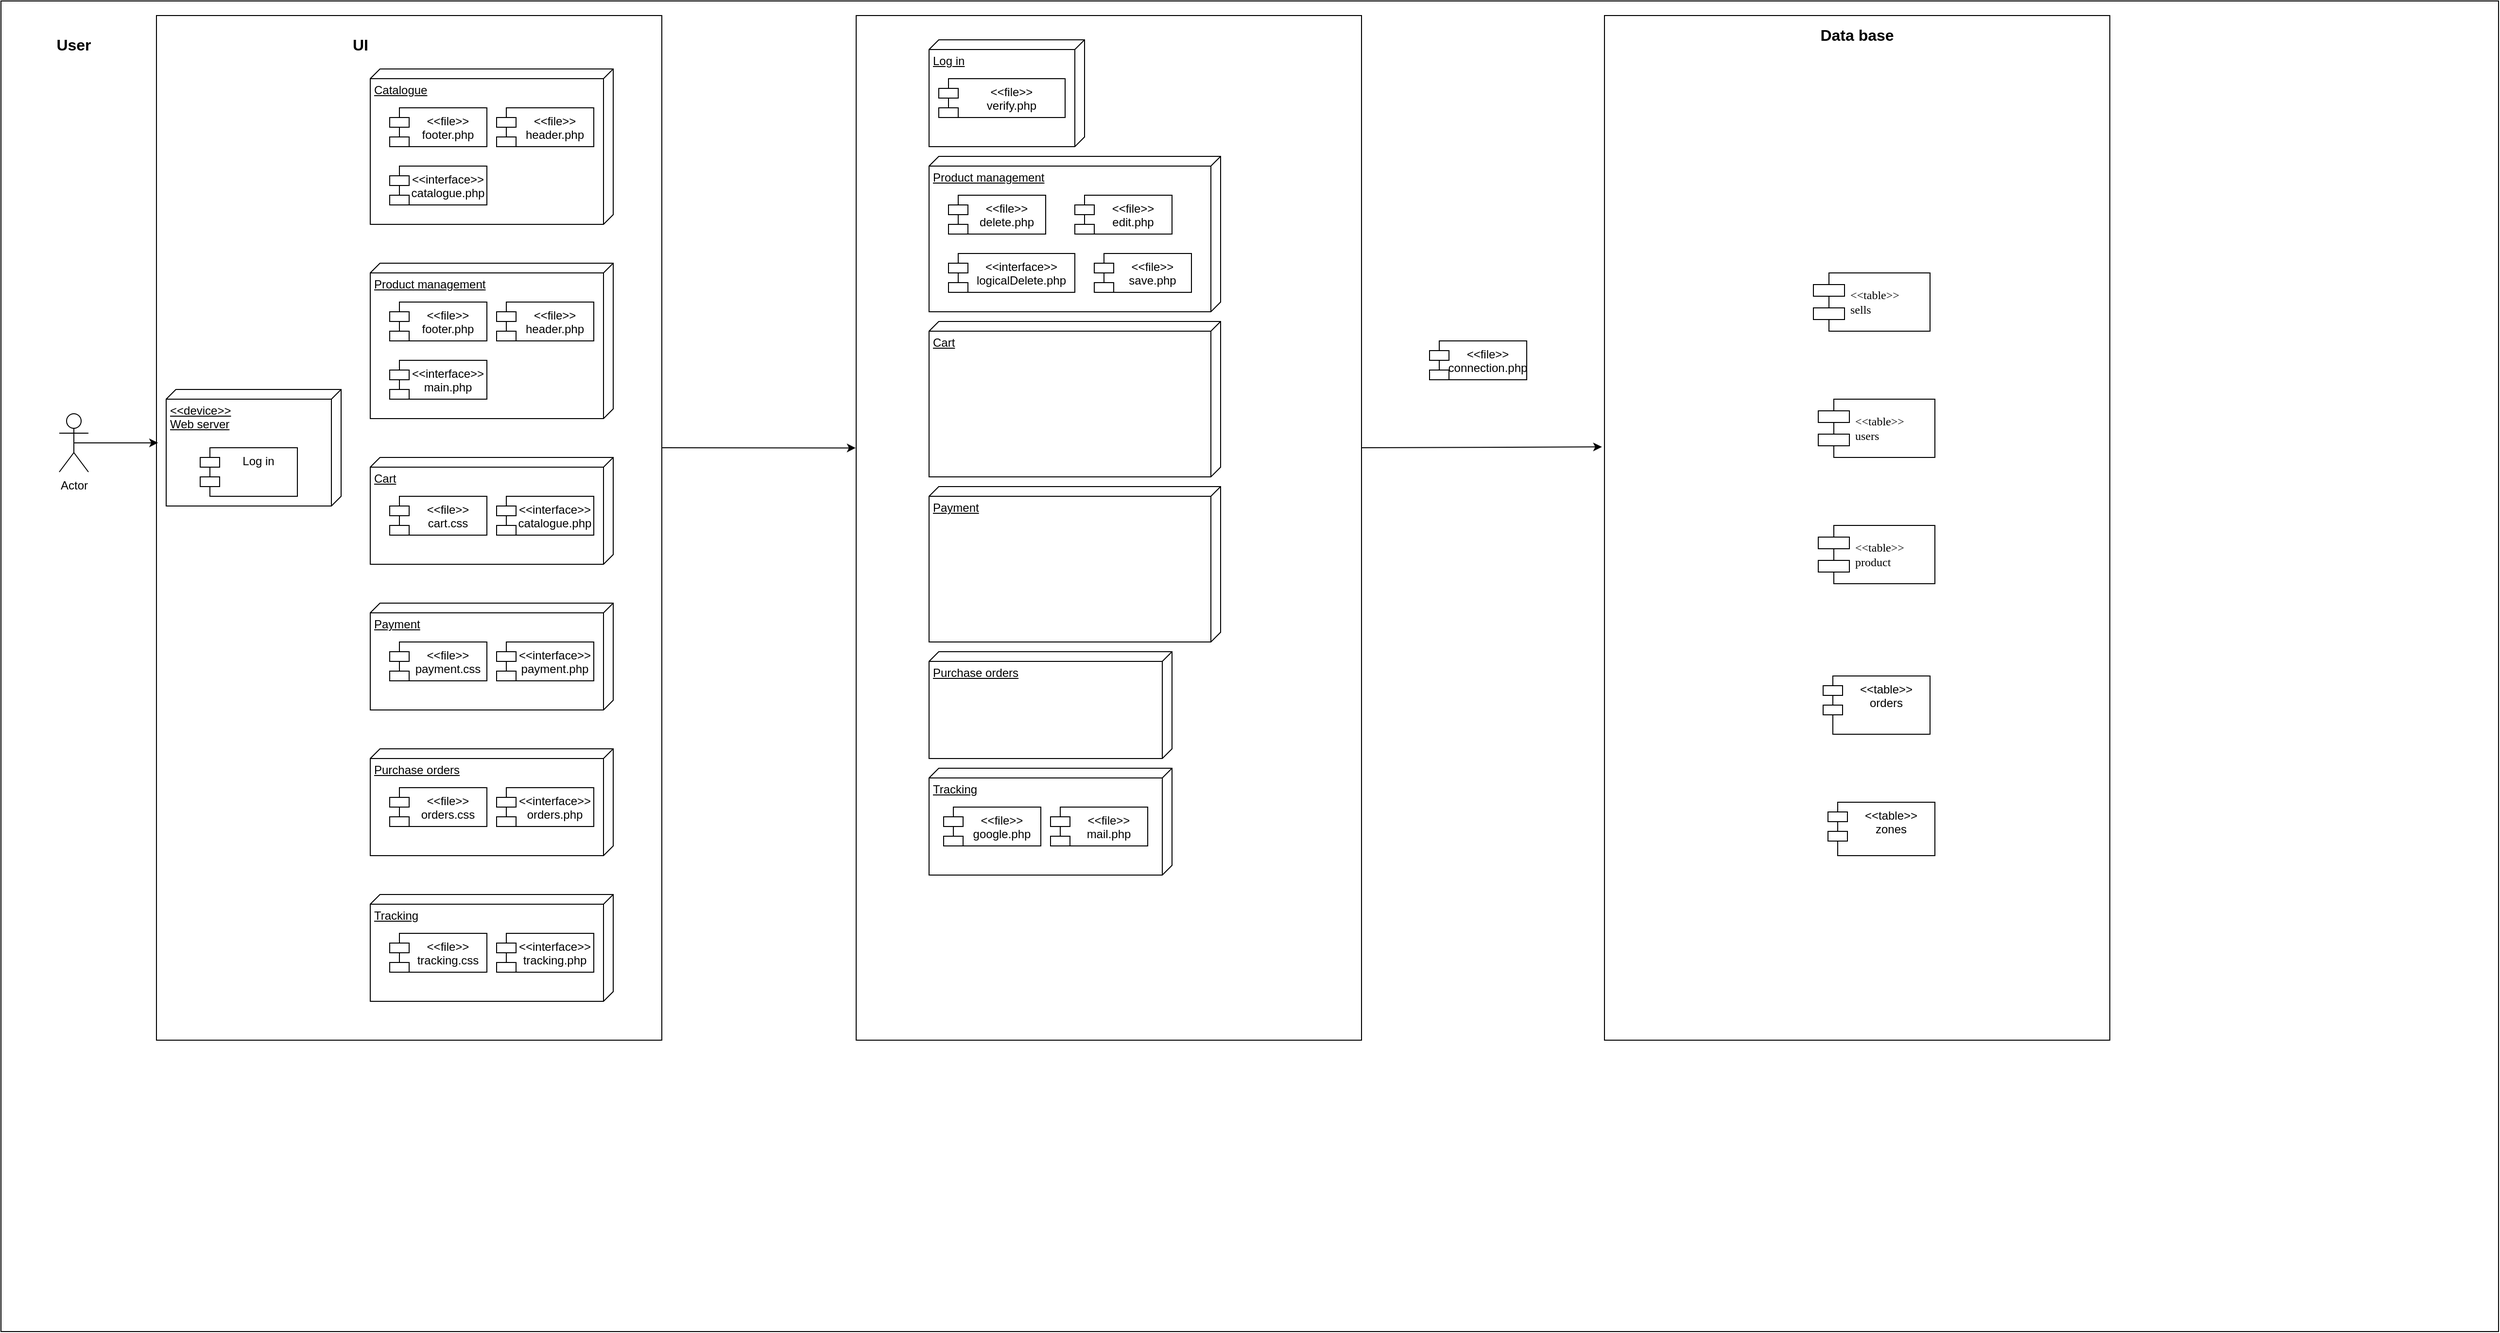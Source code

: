<mxfile version="22.0.5" type="github">
  <diagram name="Page-1" id="5f0bae14-7c28-e335-631c-24af17079c00">
    <mxGraphModel dx="926" dy="549" grid="1" gridSize="10" guides="1" tooltips="1" connect="1" arrows="1" fold="1" page="1" pageScale="1" pageWidth="1100" pageHeight="850" background="none" math="0" shadow="0">
      <root>
        <mxCell id="0" />
        <mxCell id="1" parent="0" />
        <mxCell id="J5J9uf3mER5z5vJLkw7r-1" value="" style="rounded=0;whiteSpace=wrap;html=1;movable=1;resizable=1;rotatable=1;deletable=1;editable=1;locked=0;connectable=1;" vertex="1" parent="1">
          <mxGeometry width="2570" height="1370" as="geometry" />
        </mxCell>
        <mxCell id="J5J9uf3mER5z5vJLkw7r-141" value="" style="rounded=0;whiteSpace=wrap;html=1;" vertex="1" parent="1">
          <mxGeometry x="1650" y="15" width="520" height="1055" as="geometry" />
        </mxCell>
        <mxCell id="J5J9uf3mER5z5vJLkw7r-74" value="" style="rounded=0;whiteSpace=wrap;html=1;" vertex="1" parent="1">
          <mxGeometry x="160" y="15" width="520" height="1055" as="geometry" />
        </mxCell>
        <mxCell id="J5J9uf3mER5z5vJLkw7r-2" value="&lt;font style=&quot;font-size: 16px;&quot;&gt;&lt;b&gt;User&lt;/b&gt;&lt;/font&gt;" style="text;html=1;strokeColor=none;fillColor=none;align=center;verticalAlign=middle;whiteSpace=wrap;rounded=0;" vertex="1" parent="1">
          <mxGeometry x="45" y="30" width="60" height="30" as="geometry" />
        </mxCell>
        <mxCell id="J5J9uf3mER5z5vJLkw7r-3" value="&lt;font style=&quot;font-size: 16px;&quot;&gt;&lt;b&gt;UI&lt;/b&gt;&lt;/font&gt;" style="text;html=1;strokeColor=none;fillColor=none;align=center;verticalAlign=middle;whiteSpace=wrap;rounded=0;" vertex="1" parent="1">
          <mxGeometry x="340" y="30" width="60" height="30" as="geometry" />
        </mxCell>
        <mxCell id="J5J9uf3mER5z5vJLkw7r-4" value="&lt;span style=&quot;font-size: 16px;&quot;&gt;&lt;b&gt;&lt;br&gt;&lt;/b&gt;&lt;/span&gt;" style="text;html=1;strokeColor=none;fillColor=none;align=center;verticalAlign=middle;whiteSpace=wrap;rounded=0;" vertex="1" parent="1">
          <mxGeometry x="880" y="30" width="60" height="30" as="geometry" />
        </mxCell>
        <mxCell id="J5J9uf3mER5z5vJLkw7r-5" value="Actor" style="shape=umlActor;verticalLabelPosition=bottom;verticalAlign=top;html=1;outlineConnect=0;" vertex="1" parent="1">
          <mxGeometry x="60" y="425" width="30" height="60" as="geometry" />
        </mxCell>
        <mxCell id="J5J9uf3mER5z5vJLkw7r-46" value="&lt;span style=&quot;font-size: 16px;&quot;&gt;&lt;b&gt;Data base&lt;br&gt;&lt;/b&gt;&lt;/span&gt;" style="text;html=1;strokeColor=none;fillColor=none;align=center;verticalAlign=middle;whiteSpace=wrap;rounded=0;" vertex="1" parent="1">
          <mxGeometry x="1865" y="20" width="90" height="30" as="geometry" />
        </mxCell>
        <mxCell id="J5J9uf3mER5z5vJLkw7r-49" value="" style="group;movable=1;resizable=1;rotatable=1;deletable=1;editable=1;locked=0;connectable=1;fillStyle=auto;" vertex="1" connectable="0" parent="1">
          <mxGeometry x="170" y="400" width="180" height="120" as="geometry" />
        </mxCell>
        <mxCell id="J5J9uf3mER5z5vJLkw7r-47" value="&amp;lt;&amp;lt;device&amp;gt;&amp;gt;&lt;br&gt;Web server" style="verticalAlign=top;align=left;spacingTop=8;spacingLeft=2;spacingRight=12;shape=cube;size=10;direction=south;fontStyle=4;html=1;whiteSpace=wrap;movable=0;resizable=0;rotatable=0;deletable=0;editable=0;locked=1;connectable=0;" vertex="1" parent="J5J9uf3mER5z5vJLkw7r-49">
          <mxGeometry width="180" height="120" as="geometry" />
        </mxCell>
        <mxCell id="J5J9uf3mER5z5vJLkw7r-48" value="Log in" style="shape=module;align=left;spacingLeft=20;align=center;verticalAlign=top;whiteSpace=wrap;html=1;" vertex="1" parent="J5J9uf3mER5z5vJLkw7r-49">
          <mxGeometry x="35" y="60" width="100" height="50" as="geometry" />
        </mxCell>
        <mxCell id="J5J9uf3mER5z5vJLkw7r-81" value="" style="group" vertex="1" connectable="0" parent="1">
          <mxGeometry x="380" y="70" width="250" height="160" as="geometry" />
        </mxCell>
        <mxCell id="J5J9uf3mER5z5vJLkw7r-75" value="Catalogue" style="verticalAlign=top;align=left;spacingTop=8;spacingLeft=2;spacingRight=12;shape=cube;size=10;direction=south;fontStyle=4;html=1;whiteSpace=wrap;" vertex="1" parent="J5J9uf3mER5z5vJLkw7r-81">
          <mxGeometry width="250" height="160" as="geometry" />
        </mxCell>
        <mxCell id="J5J9uf3mER5z5vJLkw7r-78" value="&amp;lt;&amp;lt;file&amp;gt;&amp;gt;&lt;br&gt;footer.php" style="shape=module;align=left;spacingLeft=20;align=center;verticalAlign=top;whiteSpace=wrap;html=1;" vertex="1" parent="J5J9uf3mER5z5vJLkw7r-81">
          <mxGeometry x="20" y="40" width="100" height="40" as="geometry" />
        </mxCell>
        <mxCell id="J5J9uf3mER5z5vJLkw7r-79" value="&amp;lt;&amp;lt;file&amp;gt;&amp;gt;&lt;br&gt;header.php" style="shape=module;align=left;spacingLeft=20;align=center;verticalAlign=top;whiteSpace=wrap;html=1;" vertex="1" parent="J5J9uf3mER5z5vJLkw7r-81">
          <mxGeometry x="130" y="40" width="100" height="40" as="geometry" />
        </mxCell>
        <mxCell id="J5J9uf3mER5z5vJLkw7r-80" value="&amp;lt;&amp;lt;interface&amp;gt;&amp;gt;&lt;br&gt;catalogue.php" style="shape=module;align=left;spacingLeft=20;align=center;verticalAlign=top;whiteSpace=wrap;html=1;" vertex="1" parent="J5J9uf3mER5z5vJLkw7r-81">
          <mxGeometry x="20" y="100" width="100" height="40" as="geometry" />
        </mxCell>
        <mxCell id="J5J9uf3mER5z5vJLkw7r-82" value="" style="group" vertex="1" connectable="0" parent="1">
          <mxGeometry x="380" y="270" width="250" height="160" as="geometry" />
        </mxCell>
        <mxCell id="J5J9uf3mER5z5vJLkw7r-83" value="Product management" style="verticalAlign=top;align=left;spacingTop=8;spacingLeft=2;spacingRight=12;shape=cube;size=10;direction=south;fontStyle=4;html=1;whiteSpace=wrap;" vertex="1" parent="J5J9uf3mER5z5vJLkw7r-82">
          <mxGeometry width="250" height="160" as="geometry" />
        </mxCell>
        <mxCell id="J5J9uf3mER5z5vJLkw7r-84" value="&amp;lt;&amp;lt;file&amp;gt;&amp;gt;&lt;br&gt;footer.php" style="shape=module;align=left;spacingLeft=20;align=center;verticalAlign=top;whiteSpace=wrap;html=1;" vertex="1" parent="J5J9uf3mER5z5vJLkw7r-82">
          <mxGeometry x="20" y="40" width="100" height="40" as="geometry" />
        </mxCell>
        <mxCell id="J5J9uf3mER5z5vJLkw7r-85" value="&amp;lt;&amp;lt;file&amp;gt;&amp;gt;&lt;br&gt;header.php" style="shape=module;align=left;spacingLeft=20;align=center;verticalAlign=top;whiteSpace=wrap;html=1;" vertex="1" parent="J5J9uf3mER5z5vJLkw7r-82">
          <mxGeometry x="130" y="40" width="100" height="40" as="geometry" />
        </mxCell>
        <mxCell id="J5J9uf3mER5z5vJLkw7r-86" value="&amp;lt;&amp;lt;interface&amp;gt;&amp;gt;&lt;br&gt;main.php" style="shape=module;align=left;spacingLeft=20;align=center;verticalAlign=top;whiteSpace=wrap;html=1;" vertex="1" parent="J5J9uf3mER5z5vJLkw7r-82">
          <mxGeometry x="20" y="100" width="100" height="40" as="geometry" />
        </mxCell>
        <mxCell id="J5J9uf3mER5z5vJLkw7r-87" value="" style="group" vertex="1" connectable="0" parent="1">
          <mxGeometry x="380" y="470" width="250" height="160" as="geometry" />
        </mxCell>
        <mxCell id="J5J9uf3mER5z5vJLkw7r-88" value="Cart" style="verticalAlign=top;align=left;spacingTop=8;spacingLeft=2;spacingRight=12;shape=cube;size=10;direction=south;fontStyle=4;html=1;whiteSpace=wrap;" vertex="1" parent="J5J9uf3mER5z5vJLkw7r-87">
          <mxGeometry width="250" height="110" as="geometry" />
        </mxCell>
        <mxCell id="J5J9uf3mER5z5vJLkw7r-89" value="&amp;lt;&amp;lt;file&amp;gt;&amp;gt;&lt;br&gt;cart.css" style="shape=module;align=left;spacingLeft=20;align=center;verticalAlign=top;whiteSpace=wrap;html=1;" vertex="1" parent="J5J9uf3mER5z5vJLkw7r-87">
          <mxGeometry x="20" y="40" width="100" height="40" as="geometry" />
        </mxCell>
        <mxCell id="J5J9uf3mER5z5vJLkw7r-91" value="&amp;lt;&amp;lt;interface&amp;gt;&amp;gt;&lt;br&gt;catalogue.php" style="shape=module;align=left;spacingLeft=20;align=center;verticalAlign=top;whiteSpace=wrap;html=1;" vertex="1" parent="J5J9uf3mER5z5vJLkw7r-87">
          <mxGeometry x="130" y="40" width="100" height="40" as="geometry" />
        </mxCell>
        <mxCell id="J5J9uf3mER5z5vJLkw7r-92" value="" style="group" vertex="1" connectable="0" parent="1">
          <mxGeometry x="380" y="620" width="250" height="160" as="geometry" />
        </mxCell>
        <mxCell id="J5J9uf3mER5z5vJLkw7r-93" value="Payment" style="verticalAlign=top;align=left;spacingTop=8;spacingLeft=2;spacingRight=12;shape=cube;size=10;direction=south;fontStyle=4;html=1;whiteSpace=wrap;" vertex="1" parent="J5J9uf3mER5z5vJLkw7r-92">
          <mxGeometry width="250" height="110" as="geometry" />
        </mxCell>
        <mxCell id="J5J9uf3mER5z5vJLkw7r-94" value="&amp;lt;&amp;lt;file&amp;gt;&amp;gt;&lt;br&gt;payment.css" style="shape=module;align=left;spacingLeft=20;align=center;verticalAlign=top;whiteSpace=wrap;html=1;" vertex="1" parent="J5J9uf3mER5z5vJLkw7r-92">
          <mxGeometry x="20" y="40" width="100" height="40" as="geometry" />
        </mxCell>
        <mxCell id="J5J9uf3mER5z5vJLkw7r-95" value="&amp;lt;&amp;lt;interface&amp;gt;&amp;gt;&lt;br&gt;payment.php" style="shape=module;align=left;spacingLeft=20;align=center;verticalAlign=top;whiteSpace=wrap;html=1;" vertex="1" parent="J5J9uf3mER5z5vJLkw7r-92">
          <mxGeometry x="130" y="40" width="100" height="40" as="geometry" />
        </mxCell>
        <mxCell id="J5J9uf3mER5z5vJLkw7r-96" value="" style="group" vertex="1" connectable="0" parent="1">
          <mxGeometry x="380" y="770" width="250" height="160" as="geometry" />
        </mxCell>
        <mxCell id="J5J9uf3mER5z5vJLkw7r-97" value="Purchase orders" style="verticalAlign=top;align=left;spacingTop=8;spacingLeft=2;spacingRight=12;shape=cube;size=10;direction=south;fontStyle=4;html=1;whiteSpace=wrap;" vertex="1" parent="J5J9uf3mER5z5vJLkw7r-96">
          <mxGeometry width="250" height="110" as="geometry" />
        </mxCell>
        <mxCell id="J5J9uf3mER5z5vJLkw7r-98" value="&amp;lt;&amp;lt;file&amp;gt;&amp;gt;&lt;br&gt;orders.css" style="shape=module;align=left;spacingLeft=20;align=center;verticalAlign=top;whiteSpace=wrap;html=1;" vertex="1" parent="J5J9uf3mER5z5vJLkw7r-96">
          <mxGeometry x="20" y="40" width="100" height="40" as="geometry" />
        </mxCell>
        <mxCell id="J5J9uf3mER5z5vJLkw7r-99" value="&amp;lt;&amp;lt;interface&amp;gt;&amp;gt;&lt;br&gt;orders.php" style="shape=module;align=left;spacingLeft=20;align=center;verticalAlign=top;whiteSpace=wrap;html=1;" vertex="1" parent="J5J9uf3mER5z5vJLkw7r-96">
          <mxGeometry x="130" y="40" width="100" height="40" as="geometry" />
        </mxCell>
        <mxCell id="J5J9uf3mER5z5vJLkw7r-100" value="" style="group" vertex="1" connectable="0" parent="1">
          <mxGeometry x="380" y="920" width="250" height="160" as="geometry" />
        </mxCell>
        <mxCell id="J5J9uf3mER5z5vJLkw7r-101" value="Tracking" style="verticalAlign=top;align=left;spacingTop=8;spacingLeft=2;spacingRight=12;shape=cube;size=10;direction=south;fontStyle=4;html=1;whiteSpace=wrap;" vertex="1" parent="J5J9uf3mER5z5vJLkw7r-100">
          <mxGeometry width="250" height="110" as="geometry" />
        </mxCell>
        <mxCell id="J5J9uf3mER5z5vJLkw7r-102" value="&amp;lt;&amp;lt;file&amp;gt;&amp;gt;&lt;br&gt;tracking.css" style="shape=module;align=left;spacingLeft=20;align=center;verticalAlign=top;whiteSpace=wrap;html=1;" vertex="1" parent="J5J9uf3mER5z5vJLkw7r-100">
          <mxGeometry x="20" y="40" width="100" height="40" as="geometry" />
        </mxCell>
        <mxCell id="J5J9uf3mER5z5vJLkw7r-103" value="&amp;lt;&amp;lt;interface&amp;gt;&amp;gt;&lt;br&gt;tracking.php" style="shape=module;align=left;spacingLeft=20;align=center;verticalAlign=top;whiteSpace=wrap;html=1;" vertex="1" parent="J5J9uf3mER5z5vJLkw7r-100">
          <mxGeometry x="130" y="40" width="100" height="40" as="geometry" />
        </mxCell>
        <mxCell id="J5J9uf3mER5z5vJLkw7r-104" value="" style="rounded=0;whiteSpace=wrap;html=1;" vertex="1" parent="1">
          <mxGeometry x="880" y="15" width="520" height="1055" as="geometry" />
        </mxCell>
        <mxCell id="J5J9uf3mER5z5vJLkw7r-105" value="" style="group" vertex="1" connectable="0" parent="1">
          <mxGeometry x="955" y="160" width="370" height="160" as="geometry" />
        </mxCell>
        <mxCell id="J5J9uf3mER5z5vJLkw7r-106" value="Product management" style="verticalAlign=top;align=left;spacingTop=8;spacingLeft=2;spacingRight=12;shape=cube;size=10;direction=south;fontStyle=4;html=1;whiteSpace=wrap;" vertex="1" parent="J5J9uf3mER5z5vJLkw7r-105">
          <mxGeometry width="300" height="160" as="geometry" />
        </mxCell>
        <mxCell id="J5J9uf3mER5z5vJLkw7r-107" value="&amp;lt;&amp;lt;file&amp;gt;&amp;gt;&lt;br&gt;delete.php" style="shape=module;align=left;spacingLeft=20;align=center;verticalAlign=top;whiteSpace=wrap;html=1;" vertex="1" parent="J5J9uf3mER5z5vJLkw7r-105">
          <mxGeometry x="20" y="40" width="100" height="40" as="geometry" />
        </mxCell>
        <mxCell id="J5J9uf3mER5z5vJLkw7r-108" value="&amp;lt;&amp;lt;file&amp;gt;&amp;gt;&lt;br style=&quot;border-color: var(--border-color);&quot;&gt;edit.php" style="shape=module;align=left;spacingLeft=20;align=center;verticalAlign=top;whiteSpace=wrap;html=1;" vertex="1" parent="J5J9uf3mER5z5vJLkw7r-105">
          <mxGeometry x="150" y="40" width="100" height="40" as="geometry" />
        </mxCell>
        <mxCell id="J5J9uf3mER5z5vJLkw7r-109" value="&amp;lt;&amp;lt;interface&amp;gt;&amp;gt;&lt;br&gt;logicalDelete.php" style="shape=module;align=left;spacingLeft=20;align=center;verticalAlign=top;whiteSpace=wrap;html=1;" vertex="1" parent="J5J9uf3mER5z5vJLkw7r-105">
          <mxGeometry x="20" y="100" width="130" height="40" as="geometry" />
        </mxCell>
        <mxCell id="J5J9uf3mER5z5vJLkw7r-115" value="&amp;lt;&amp;lt;file&amp;gt;&amp;gt;&lt;br style=&quot;border-color: var(--border-color);&quot;&gt;save.php" style="shape=module;align=left;spacingLeft=20;align=center;verticalAlign=top;whiteSpace=wrap;html=1;" vertex="1" parent="J5J9uf3mER5z5vJLkw7r-105">
          <mxGeometry x="170" y="100" width="100" height="40" as="geometry" />
        </mxCell>
        <mxCell id="J5J9uf3mER5z5vJLkw7r-116" value="" style="group" vertex="1" connectable="0" parent="1">
          <mxGeometry x="955" y="40" width="370" height="160" as="geometry" />
        </mxCell>
        <mxCell id="J5J9uf3mER5z5vJLkw7r-117" value="Log in" style="verticalAlign=top;align=left;spacingTop=8;spacingLeft=2;spacingRight=12;shape=cube;size=10;direction=south;fontStyle=4;html=1;whiteSpace=wrap;" vertex="1" parent="J5J9uf3mER5z5vJLkw7r-116">
          <mxGeometry width="160" height="110" as="geometry" />
        </mxCell>
        <mxCell id="J5J9uf3mER5z5vJLkw7r-120" value="&amp;lt;&amp;lt;file&amp;gt;&amp;gt;&lt;br&gt;verify.php" style="shape=module;align=left;spacingLeft=20;align=center;verticalAlign=top;whiteSpace=wrap;html=1;" vertex="1" parent="J5J9uf3mER5z5vJLkw7r-116">
          <mxGeometry x="10" y="40" width="130" height="40" as="geometry" />
        </mxCell>
        <mxCell id="J5J9uf3mER5z5vJLkw7r-123" style="edgeStyle=orthogonalEdgeStyle;rounded=0;orthogonalLoop=1;jettySize=auto;html=1;exitX=0.5;exitY=0.5;exitDx=0;exitDy=0;exitPerimeter=0;entryX=0.003;entryY=0.417;entryDx=0;entryDy=0;entryPerimeter=0;fontFamily=Helvetica;fontSize=12;fontColor=default;" edge="1" parent="1" source="J5J9uf3mER5z5vJLkw7r-5" target="J5J9uf3mER5z5vJLkw7r-74">
          <mxGeometry relative="1" as="geometry" />
        </mxCell>
        <mxCell id="J5J9uf3mER5z5vJLkw7r-124" value="" style="endArrow=classic;html=1;rounded=0;fontFamily=Helvetica;fontSize=12;fontColor=default;entryX=-0.001;entryY=0.422;entryDx=0;entryDy=0;entryPerimeter=0;" edge="1" parent="1" target="J5J9uf3mER5z5vJLkw7r-104">
          <mxGeometry width="50" height="50" relative="1" as="geometry">
            <mxPoint x="680" y="460" as="sourcePoint" />
            <mxPoint x="730" y="410" as="targetPoint" />
          </mxGeometry>
        </mxCell>
        <mxCell id="J5J9uf3mER5z5vJLkw7r-125" value="" style="group" vertex="1" connectable="0" parent="1">
          <mxGeometry x="955" y="330" width="370" height="160" as="geometry" />
        </mxCell>
        <mxCell id="J5J9uf3mER5z5vJLkw7r-126" value="Cart" style="verticalAlign=top;align=left;spacingTop=8;spacingLeft=2;spacingRight=12;shape=cube;size=10;direction=south;fontStyle=4;html=1;whiteSpace=wrap;" vertex="1" parent="J5J9uf3mER5z5vJLkw7r-125">
          <mxGeometry width="300" height="160" as="geometry" />
        </mxCell>
        <mxCell id="J5J9uf3mER5z5vJLkw7r-132" value="Payment" style="verticalAlign=top;align=left;spacingTop=8;spacingLeft=2;spacingRight=12;shape=cube;size=10;direction=south;fontStyle=4;html=1;whiteSpace=wrap;" vertex="1" parent="1">
          <mxGeometry x="955" y="500" width="300" height="160" as="geometry" />
        </mxCell>
        <mxCell id="J5J9uf3mER5z5vJLkw7r-135" value="Purchase orders" style="verticalAlign=top;align=left;spacingTop=8;spacingLeft=2;spacingRight=12;shape=cube;size=10;direction=south;fontStyle=4;html=1;whiteSpace=wrap;" vertex="1" parent="1">
          <mxGeometry x="955" y="670" width="250" height="110" as="geometry" />
        </mxCell>
        <mxCell id="J5J9uf3mER5z5vJLkw7r-138" value="Tracking" style="verticalAlign=top;align=left;spacingTop=8;spacingLeft=2;spacingRight=12;shape=cube;size=10;direction=south;fontStyle=4;html=1;whiteSpace=wrap;" vertex="1" parent="1">
          <mxGeometry x="955" y="790" width="250" height="110" as="geometry" />
        </mxCell>
        <mxCell id="J5J9uf3mER5z5vJLkw7r-139" value="&amp;lt;&amp;lt;file&amp;gt;&amp;gt;&lt;br&gt;google.php" style="shape=module;align=left;spacingLeft=20;align=center;verticalAlign=top;whiteSpace=wrap;html=1;" vertex="1" parent="1">
          <mxGeometry x="970" y="830" width="100" height="40" as="geometry" />
        </mxCell>
        <mxCell id="J5J9uf3mER5z5vJLkw7r-140" value="&amp;lt;&amp;lt;file&amp;gt;&amp;gt;&lt;br&gt;mail.php" style="shape=module;align=left;spacingLeft=20;align=center;verticalAlign=top;whiteSpace=wrap;html=1;" vertex="1" parent="1">
          <mxGeometry x="1080" y="830" width="100" height="40" as="geometry" />
        </mxCell>
        <mxCell id="J5J9uf3mER5z5vJLkw7r-143" value="&amp;lt;&amp;lt;file&amp;gt;&amp;gt;&lt;br&gt;connection.php" style="shape=module;align=left;spacingLeft=20;align=center;verticalAlign=top;whiteSpace=wrap;html=1;" vertex="1" parent="1">
          <mxGeometry x="1470" y="350" width="100" height="40" as="geometry" />
        </mxCell>
        <mxCell id="J5J9uf3mER5z5vJLkw7r-144" value="" style="endArrow=classic;html=1;rounded=0;fontFamily=Helvetica;fontSize=12;fontColor=default;entryX=-0.005;entryY=0.421;entryDx=0;entryDy=0;entryPerimeter=0;" edge="1" parent="1" target="J5J9uf3mER5z5vJLkw7r-141">
          <mxGeometry width="50" height="50" relative="1" as="geometry">
            <mxPoint x="1400" y="460" as="sourcePoint" />
            <mxPoint x="1599" y="459.23" as="targetPoint" />
          </mxGeometry>
        </mxCell>
        <mxCell id="J5J9uf3mER5z5vJLkw7r-145" value="&amp;lt;&amp;lt;table&amp;gt;&amp;gt;&lt;br&gt;zones" style="shape=module;align=left;spacingLeft=20;align=center;verticalAlign=top;whiteSpace=wrap;html=1;movable=1;resizable=1;rotatable=1;deletable=1;editable=1;locked=0;connectable=1;" vertex="1" parent="1">
          <mxGeometry x="1880" y="825" width="110" height="55" as="geometry" />
        </mxCell>
        <mxCell id="J5J9uf3mER5z5vJLkw7r-146" value="&amp;lt;&amp;lt;table&amp;gt;&amp;gt;&lt;br&gt;orders" style="shape=module;align=left;spacingLeft=20;align=center;verticalAlign=top;whiteSpace=wrap;html=1;movable=1;resizable=1;rotatable=1;deletable=1;editable=1;locked=0;connectable=1;" vertex="1" parent="1">
          <mxGeometry x="1875" y="695" width="110" height="60" as="geometry" />
        </mxCell>
        <mxCell id="J5J9uf3mER5z5vJLkw7r-147" value="&amp;lt;&amp;lt;table&amp;gt;&amp;gt;&lt;br&gt;product" style="shape=component;align=left;spacingLeft=36;rounded=0;shadow=0;comic=0;labelBackgroundColor=none;strokeWidth=1;fontFamily=Verdana;fontSize=12;html=1;" vertex="1" parent="1">
          <mxGeometry x="1870" y="540" width="120" height="60" as="geometry" />
        </mxCell>
        <mxCell id="J5J9uf3mER5z5vJLkw7r-148" value="&amp;lt;&amp;lt;table&amp;gt;&amp;gt;&lt;br&gt;users" style="shape=component;align=left;spacingLeft=36;rounded=0;shadow=0;comic=0;labelBackgroundColor=none;strokeWidth=1;fontFamily=Verdana;fontSize=12;html=1;" vertex="1" parent="1">
          <mxGeometry x="1870" y="410" width="120" height="60" as="geometry" />
        </mxCell>
        <mxCell id="J5J9uf3mER5z5vJLkw7r-149" value="&amp;lt;&amp;lt;table&amp;gt;&amp;gt;&lt;br&gt;sells" style="shape=component;align=left;spacingLeft=36;rounded=0;shadow=0;comic=0;labelBackgroundColor=none;strokeWidth=1;fontFamily=Verdana;fontSize=12;html=1;" vertex="1" parent="1">
          <mxGeometry x="1865" y="280" width="120" height="60" as="geometry" />
        </mxCell>
      </root>
    </mxGraphModel>
  </diagram>
</mxfile>
